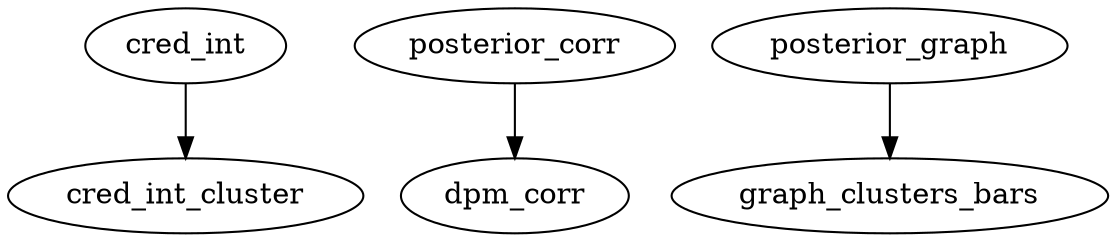 /* Created by mdot for Matlab */
digraph m2html {
  cred_int -> cred_int_cluster;
  posterior_corr -> dpm_corr;
  posterior_graph -> graph_clusters_bars;

  cred_int [URL="cred_int.html"];
  cred_int_cluster [URL="cred_int_cluster.html"];
  dpm_corr [URL="dpm_corr.html"];
  graph_clusters_bars [URL="graph_clusters_bars.html"];
  posterior_corr [URL="posterior_corr.html"];
  posterior_graph [URL="posterior_graph.html"];
}